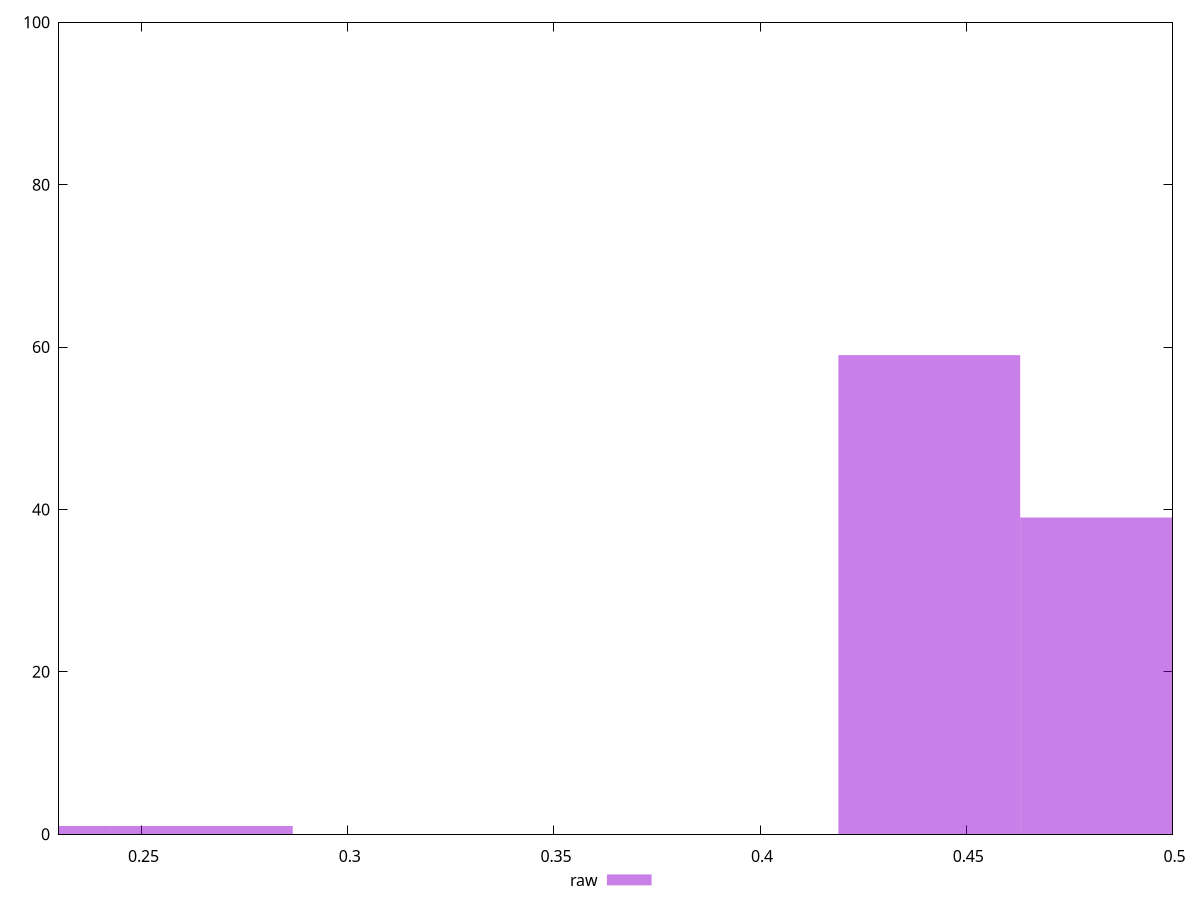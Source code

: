 reset

$raw <<EOF
0.2646148466640131 1
0.22051237222001088 1
0.44102474444002177 59
0.48512721888402394 39
EOF

set key outside below
set boxwidth 0.04410247444400218
set xrange [0.23:0.5]
set yrange [0:100]
set trange [0:100]
set style fill transparent solid 0.5 noborder
set terminal svg size 640, 490 enhanced background rgb 'white'
set output "report_00026_2021-02-22T21:38:55.199Z/meta/score/samples/pages/raw/histogram.svg"

plot $raw title "raw" with boxes

reset
